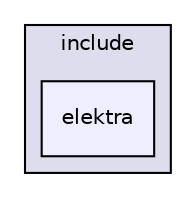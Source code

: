digraph "elektra" {
  compound=true
  node [ fontsize="10", fontname="Helvetica"];
  edge [ labelfontsize="10", labelfontname="Helvetica"];
  subgraph clusterdir_b0856f6b0d80ccb263b2f415c91f9e17 {
    graph [ bgcolor="#ddddee", pencolor="black", label="include" fontname="Helvetica", fontsize="10", URL="dir_b0856f6b0d80ccb263b2f415c91f9e17.html"]
  dir_ec9c98eb0901ff5d570b0a72385d3dd1 [shape=box, label="elektra", style="filled", fillcolor="#eeeeff", pencolor="black", URL="dir_ec9c98eb0901ff5d570b0a72385d3dd1.html"];
  }
}
